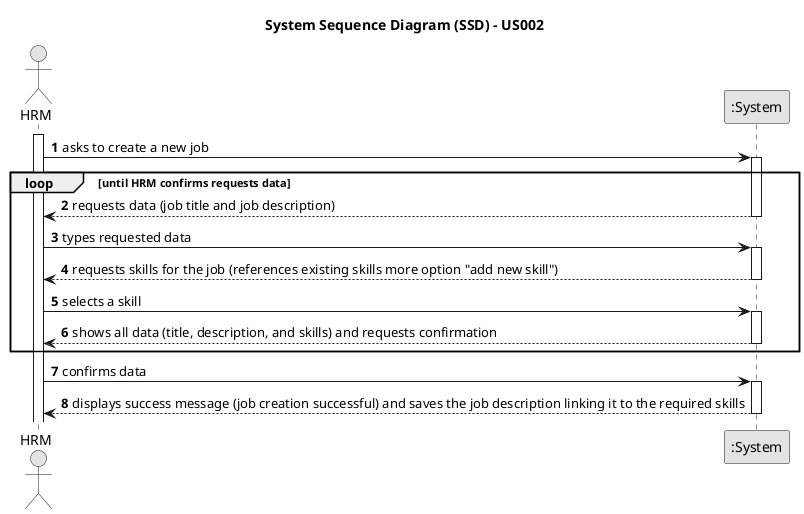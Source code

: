 @startuml
skinparam monochrome true
skinparam packageStyle rectangle
skinparam shadowing false

title System Sequence Diagram (SSD) - US002

autonumber

actor "HRM" as Employee
participant ":System" as System

activate Employee

    Employee -> System : asks to create a new job
    activate System
loop until HRM confirms requests data
        System --> Employee : requests data (job title and job description)
    deactivate System

    Employee -> System : types requested data
    activate System

        System --> Employee : requests skills for the job (references existing skills more option "add new skill")
    deactivate System

    Employee -> System : selects a skill
    activate System

        System --> Employee : shows all data (title, description, and skills) and requests confirmation
    deactivate System
end
    Employee -> System : confirms data
    activate System

        System --> Employee : displays success message (job creation successful) and saves the job description linking it to the required skills
    deactivate System

@enduml